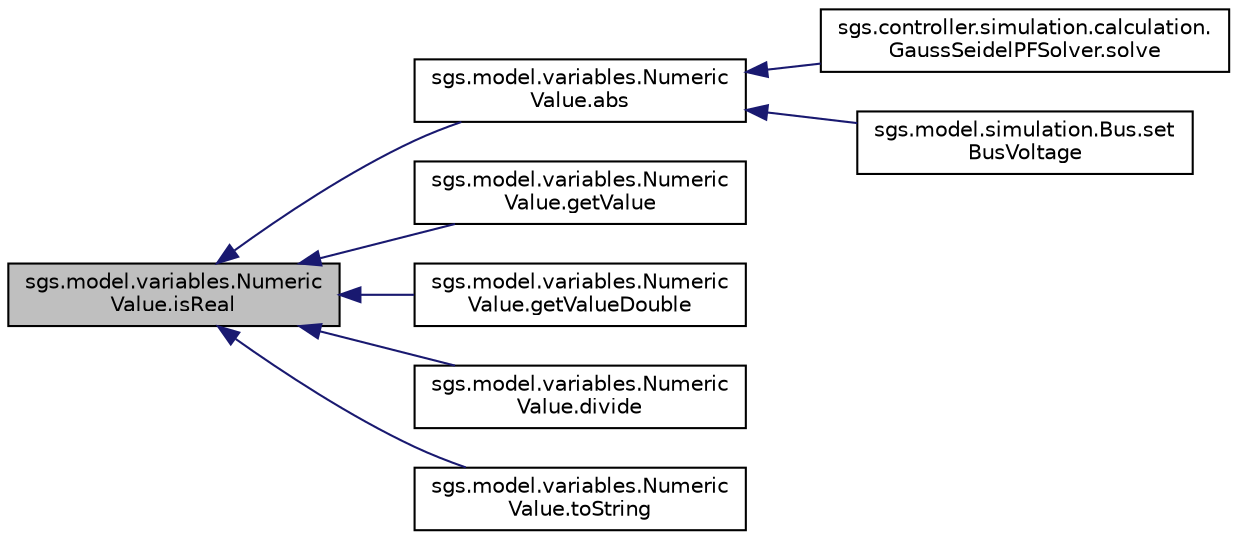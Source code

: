 digraph "sgs.model.variables.NumericValue.isReal"
{
  edge [fontname="Helvetica",fontsize="10",labelfontname="Helvetica",labelfontsize="10"];
  node [fontname="Helvetica",fontsize="10",shape=record];
  rankdir="LR";
  Node1 [label="sgs.model.variables.Numeric\lValue.isReal",height=0.2,width=0.4,color="black", fillcolor="grey75", style="filled" fontcolor="black"];
  Node1 -> Node2 [dir="back",color="midnightblue",fontsize="10",style="solid"];
  Node2 [label="sgs.model.variables.Numeric\lValue.abs",height=0.2,width=0.4,color="black", fillcolor="white", style="filled",URL="$classsgs_1_1model_1_1variables_1_1_numeric_value.html#ae39843020dfa0a5bfdc490cdf7a85759"];
  Node2 -> Node3 [dir="back",color="midnightblue",fontsize="10",style="solid"];
  Node3 [label="sgs.controller.simulation.calculation.\lGaussSeidelPFSolver.solve",height=0.2,width=0.4,color="black", fillcolor="white", style="filled",URL="$classsgs_1_1controller_1_1simulation_1_1calculation_1_1_gauss_seidel_p_f_solver.html#a35f6a94d7c78c81132babb0ca1f942b7"];
  Node2 -> Node4 [dir="back",color="midnightblue",fontsize="10",style="solid"];
  Node4 [label="sgs.model.simulation.Bus.set\lBusVoltage",height=0.2,width=0.4,color="black", fillcolor="white", style="filled",URL="$classsgs_1_1model_1_1simulation_1_1_bus.html#a8475b2bbb2d92c5f75dd0df16303c7b0"];
  Node1 -> Node5 [dir="back",color="midnightblue",fontsize="10",style="solid"];
  Node5 [label="sgs.model.variables.Numeric\lValue.getValue",height=0.2,width=0.4,color="black", fillcolor="white", style="filled",URL="$classsgs_1_1model_1_1variables_1_1_numeric_value.html#a94328f735bb9f46802eaaaac3d1be22a"];
  Node1 -> Node6 [dir="back",color="midnightblue",fontsize="10",style="solid"];
  Node6 [label="sgs.model.variables.Numeric\lValue.getValueDouble",height=0.2,width=0.4,color="black", fillcolor="white", style="filled",URL="$classsgs_1_1model_1_1variables_1_1_numeric_value.html#aef1deef65282bd1a11e38b13ff28c170"];
  Node1 -> Node7 [dir="back",color="midnightblue",fontsize="10",style="solid"];
  Node7 [label="sgs.model.variables.Numeric\lValue.divide",height=0.2,width=0.4,color="black", fillcolor="white", style="filled",URL="$classsgs_1_1model_1_1variables_1_1_numeric_value.html#a9488498e975f1d24933582c4e893696a"];
  Node1 -> Node8 [dir="back",color="midnightblue",fontsize="10",style="solid"];
  Node8 [label="sgs.model.variables.Numeric\lValue.toString",height=0.2,width=0.4,color="black", fillcolor="white", style="filled",URL="$classsgs_1_1model_1_1variables_1_1_numeric_value.html#a5aa9c1dfeb2aaddf8d356a4232ecf47b"];
}

